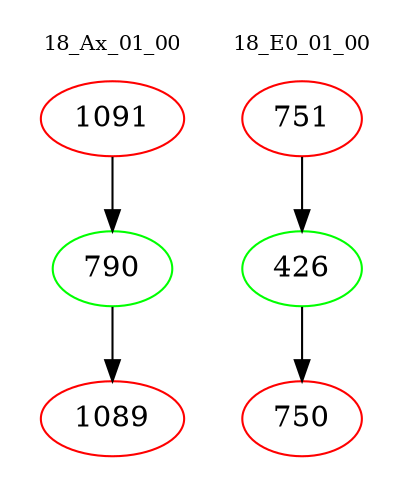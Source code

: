 digraph{
subgraph cluster_0 {
color = white
label = "18_Ax_01_00";
fontsize=10;
T0_1091 [label="1091", color="red"]
T0_1091 -> T0_790 [color="black"]
T0_790 [label="790", color="green"]
T0_790 -> T0_1089 [color="black"]
T0_1089 [label="1089", color="red"]
}
subgraph cluster_1 {
color = white
label = "18_E0_01_00";
fontsize=10;
T1_751 [label="751", color="red"]
T1_751 -> T1_426 [color="black"]
T1_426 [label="426", color="green"]
T1_426 -> T1_750 [color="black"]
T1_750 [label="750", color="red"]
}
}
